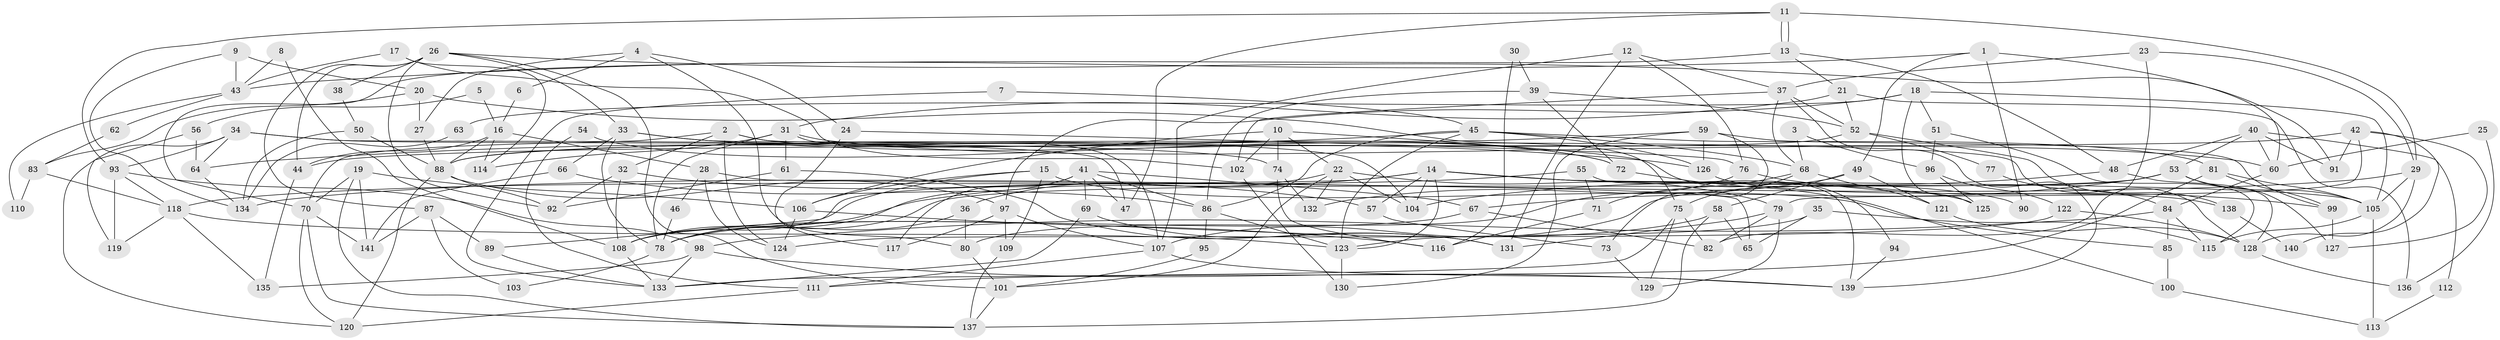 // Generated by graph-tools (version 1.1) at 2025/26/03/09/25 03:26:09]
// undirected, 141 vertices, 282 edges
graph export_dot {
graph [start="1"]
  node [color=gray90,style=filled];
  1;
  2;
  3;
  4;
  5;
  6;
  7;
  8;
  9;
  10;
  11;
  12;
  13;
  14;
  15;
  16;
  17;
  18;
  19;
  20;
  21;
  22;
  23;
  24;
  25;
  26;
  27;
  28;
  29;
  30;
  31;
  32;
  33;
  34;
  35;
  36;
  37;
  38;
  39;
  40;
  41;
  42;
  43;
  44;
  45;
  46;
  47;
  48;
  49;
  50;
  51;
  52;
  53;
  54;
  55;
  56;
  57;
  58;
  59;
  60;
  61;
  62;
  63;
  64;
  65;
  66;
  67;
  68;
  69;
  70;
  71;
  72;
  73;
  74;
  75;
  76;
  77;
  78;
  79;
  80;
  81;
  82;
  83;
  84;
  85;
  86;
  87;
  88;
  89;
  90;
  91;
  92;
  93;
  94;
  95;
  96;
  97;
  98;
  99;
  100;
  101;
  102;
  103;
  104;
  105;
  106;
  107;
  108;
  109;
  110;
  111;
  112;
  113;
  114;
  115;
  116;
  117;
  118;
  119;
  120;
  121;
  122;
  123;
  124;
  125;
  126;
  127;
  128;
  129;
  130;
  131;
  132;
  133;
  134;
  135;
  136;
  137;
  138;
  139;
  140;
  141;
  1 -- 49;
  1 -- 60;
  1 -- 43;
  1 -- 90;
  2 -- 32;
  2 -- 128;
  2 -- 70;
  2 -- 72;
  2 -- 124;
  3 -- 96;
  3 -- 68;
  4 -- 80;
  4 -- 24;
  4 -- 6;
  4 -- 27;
  5 -- 56;
  5 -- 16;
  6 -- 16;
  7 -- 133;
  7 -- 45;
  8 -- 43;
  8 -- 108;
  9 -- 43;
  9 -- 134;
  9 -- 20;
  10 -- 22;
  10 -- 106;
  10 -- 74;
  10 -- 94;
  10 -- 102;
  11 -- 13;
  11 -- 13;
  11 -- 47;
  11 -- 29;
  11 -- 93;
  12 -- 107;
  12 -- 37;
  12 -- 76;
  12 -- 131;
  13 -- 70;
  13 -- 21;
  13 -- 48;
  14 -- 123;
  14 -- 105;
  14 -- 57;
  14 -- 89;
  14 -- 90;
  14 -- 104;
  14 -- 108;
  14 -- 125;
  15 -- 106;
  15 -- 108;
  15 -- 85;
  15 -- 109;
  16 -- 88;
  16 -- 44;
  16 -- 28;
  16 -- 114;
  17 -- 114;
  17 -- 102;
  17 -- 43;
  18 -- 105;
  18 -- 97;
  18 -- 51;
  18 -- 63;
  18 -- 125;
  19 -- 137;
  19 -- 141;
  19 -- 70;
  19 -- 106;
  20 -- 27;
  20 -- 75;
  20 -- 83;
  21 -- 31;
  21 -- 52;
  21 -- 136;
  22 -- 104;
  22 -- 132;
  22 -- 36;
  22 -- 79;
  22 -- 101;
  23 -- 37;
  23 -- 82;
  23 -- 29;
  24 -- 117;
  24 -- 76;
  25 -- 136;
  25 -- 60;
  26 -- 33;
  26 -- 87;
  26 -- 38;
  26 -- 44;
  26 -- 91;
  26 -- 92;
  26 -- 101;
  27 -- 88;
  28 -- 65;
  28 -- 46;
  28 -- 124;
  29 -- 105;
  29 -- 128;
  29 -- 134;
  30 -- 116;
  30 -- 39;
  31 -- 107;
  31 -- 61;
  31 -- 60;
  31 -- 78;
  31 -- 114;
  32 -- 92;
  32 -- 108;
  32 -- 57;
  33 -- 126;
  33 -- 104;
  33 -- 66;
  33 -- 78;
  34 -- 74;
  34 -- 120;
  34 -- 47;
  34 -- 64;
  34 -- 93;
  35 -- 115;
  35 -- 123;
  35 -- 65;
  36 -- 78;
  36 -- 80;
  37 -- 52;
  37 -- 68;
  37 -- 102;
  37 -- 139;
  38 -- 50;
  39 -- 86;
  39 -- 52;
  39 -- 72;
  40 -- 91;
  40 -- 60;
  40 -- 48;
  40 -- 53;
  40 -- 112;
  41 -- 78;
  41 -- 67;
  41 -- 47;
  41 -- 69;
  41 -- 86;
  41 -- 117;
  42 -- 79;
  42 -- 44;
  42 -- 91;
  42 -- 127;
  42 -- 140;
  43 -- 62;
  43 -- 110;
  44 -- 135;
  45 -- 81;
  45 -- 86;
  45 -- 64;
  45 -- 68;
  45 -- 123;
  45 -- 126;
  46 -- 78;
  48 -- 104;
  48 -- 128;
  49 -- 58;
  49 -- 121;
  49 -- 132;
  50 -- 134;
  50 -- 88;
  51 -- 96;
  51 -- 115;
  52 -- 88;
  52 -- 77;
  52 -- 138;
  53 -- 78;
  53 -- 67;
  53 -- 105;
  53 -- 107;
  53 -- 127;
  54 -- 72;
  54 -- 111;
  55 -- 118;
  55 -- 139;
  55 -- 71;
  56 -- 119;
  56 -- 64;
  57 -- 73;
  58 -- 137;
  58 -- 78;
  58 -- 65;
  59 -- 88;
  59 -- 99;
  59 -- 73;
  59 -- 126;
  59 -- 130;
  60 -- 84;
  61 -- 131;
  61 -- 92;
  62 -- 83;
  63 -- 134;
  64 -- 134;
  66 -- 86;
  66 -- 141;
  67 -- 82;
  67 -- 108;
  68 -- 75;
  68 -- 71;
  68 -- 121;
  69 -- 133;
  69 -- 131;
  70 -- 120;
  70 -- 137;
  70 -- 141;
  71 -- 116;
  72 -- 100;
  73 -- 129;
  74 -- 116;
  74 -- 132;
  75 -- 129;
  75 -- 82;
  75 -- 133;
  76 -- 80;
  76 -- 99;
  77 -- 84;
  78 -- 103;
  79 -- 131;
  79 -- 82;
  79 -- 129;
  80 -- 101;
  81 -- 105;
  81 -- 99;
  81 -- 111;
  83 -- 118;
  83 -- 110;
  84 -- 98;
  84 -- 115;
  84 -- 85;
  85 -- 100;
  86 -- 123;
  86 -- 95;
  87 -- 141;
  87 -- 89;
  87 -- 103;
  88 -- 97;
  88 -- 120;
  88 -- 92;
  89 -- 133;
  93 -- 98;
  93 -- 118;
  93 -- 119;
  94 -- 139;
  95 -- 101;
  96 -- 122;
  96 -- 125;
  97 -- 107;
  97 -- 109;
  97 -- 117;
  98 -- 133;
  98 -- 135;
  98 -- 139;
  99 -- 127;
  100 -- 113;
  101 -- 137;
  102 -- 130;
  105 -- 113;
  105 -- 115;
  106 -- 124;
  106 -- 116;
  107 -- 139;
  107 -- 111;
  108 -- 133;
  109 -- 137;
  111 -- 120;
  112 -- 113;
  118 -- 123;
  118 -- 119;
  118 -- 135;
  121 -- 128;
  122 -- 124;
  122 -- 128;
  123 -- 130;
  126 -- 138;
  128 -- 136;
  138 -- 140;
}
